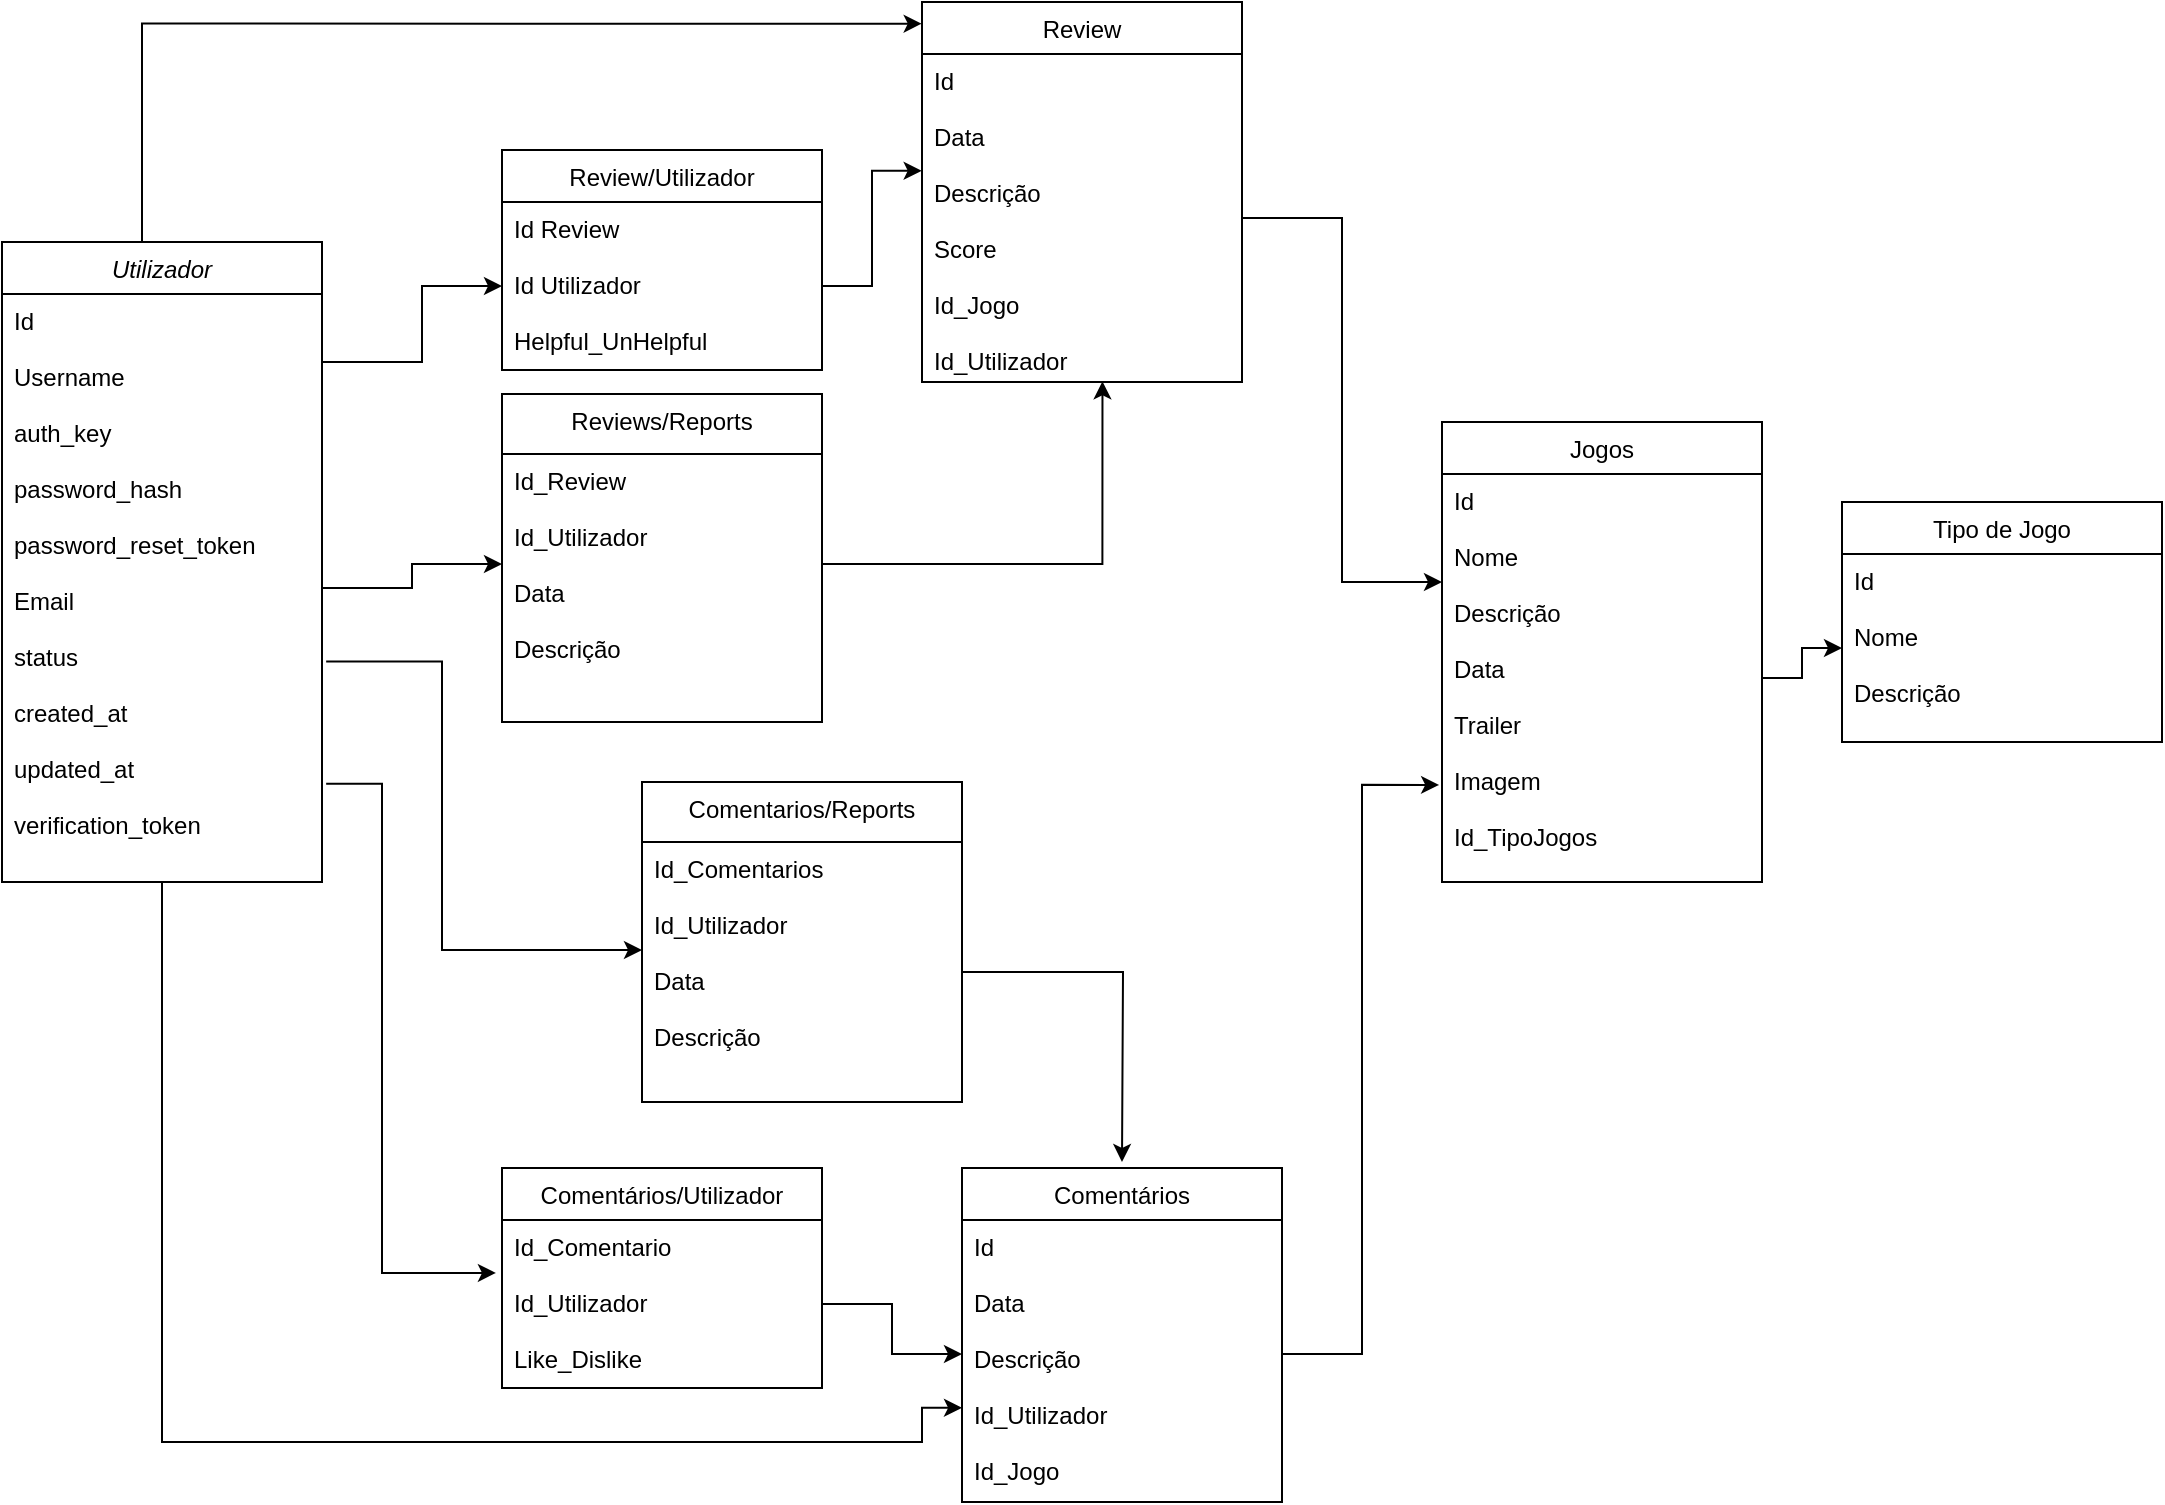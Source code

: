 <mxfile version="13.9.2" type="device"><diagram id="C5RBs43oDa-KdzZeNtuy" name="Page-1"><mxGraphModel dx="2500" dy="934" grid="1" gridSize="10" guides="1" tooltips="1" connect="1" arrows="1" fold="1" page="1" pageScale="1" pageWidth="827" pageHeight="1169" math="0" shadow="0"><root><mxCell id="WIyWlLk6GJQsqaUBKTNV-0"/><mxCell id="WIyWlLk6GJQsqaUBKTNV-1" parent="WIyWlLk6GJQsqaUBKTNV-0"/><mxCell id="RmHCdLVSZ6N67dFf5lBt-9" value="Review/Utilizador" style="swimlane;fontStyle=0;align=center;verticalAlign=top;childLayout=stackLayout;horizontal=1;startSize=26;horizontalStack=0;resizeParent=1;resizeLast=0;collapsible=1;marginBottom=0;rounded=0;shadow=0;strokeWidth=1;" parent="WIyWlLk6GJQsqaUBKTNV-1" vertex="1"><mxGeometry x="-540" y="194" width="160" height="110" as="geometry"><mxRectangle x="550" y="140" width="160" height="26" as="alternateBounds"/></mxGeometry></mxCell><mxCell id="RmHCdLVSZ6N67dFf5lBt-10" value="Id Review&#10;&#10;Id Utilizador&#10;&#10;Helpful_UnHelpful" style="text;align=left;verticalAlign=top;spacingLeft=4;spacingRight=4;overflow=hidden;rotatable=0;points=[[0,0.5],[1,0.5]];portConstraint=eastwest;rounded=0;shadow=0;html=0;" parent="RmHCdLVSZ6N67dFf5lBt-9" vertex="1"><mxGeometry y="26" width="160" height="84" as="geometry"/></mxCell><mxCell id="RmHCdLVSZ6N67dFf5lBt-0" value="Comentários" style="swimlane;fontStyle=0;align=center;verticalAlign=top;childLayout=stackLayout;horizontal=1;startSize=26;horizontalStack=0;resizeParent=1;resizeLast=0;collapsible=1;marginBottom=0;rounded=0;shadow=0;strokeWidth=1;" parent="WIyWlLk6GJQsqaUBKTNV-1" vertex="1"><mxGeometry x="-310" y="703" width="160" height="167" as="geometry"><mxRectangle x="550" y="140" width="160" height="26" as="alternateBounds"/></mxGeometry></mxCell><mxCell id="RmHCdLVSZ6N67dFf5lBt-1" value="Id&#10;&#10;Data&#10;&#10;Descrição&#10;&#10;Id_Utilizador&#10;&#10;Id_Jogo" style="text;align=left;verticalAlign=top;spacingLeft=4;spacingRight=4;overflow=hidden;rotatable=0;points=[[0,0.5],[1,0.5]];portConstraint=eastwest;rounded=0;shadow=0;html=0;" parent="RmHCdLVSZ6N67dFf5lBt-0" vertex="1"><mxGeometry y="26" width="160" height="134" as="geometry"/></mxCell><mxCell id="wj57gyJak-DKlQZNOoOy-6" style="edgeStyle=orthogonalEdgeStyle;rounded=0;orthogonalLoop=1;jettySize=auto;html=1;exitX=0.75;exitY=0;exitDx=0;exitDy=0;entryX=-0.001;entryY=0.057;entryDx=0;entryDy=0;entryPerimeter=0;" parent="WIyWlLk6GJQsqaUBKTNV-1" source="zkfFHV4jXpPFQw0GAbJ--0" target="zkfFHV4jXpPFQw0GAbJ--17" edge="1"><mxGeometry relative="1" as="geometry"><Array as="points"><mxPoint x="-720" y="240"/><mxPoint x="-720" y="131"/></Array></mxGeometry></mxCell><mxCell id="wj57gyJak-DKlQZNOoOy-12" style="edgeStyle=orthogonalEdgeStyle;rounded=0;orthogonalLoop=1;jettySize=auto;html=1;exitX=0.25;exitY=1;exitDx=0;exitDy=0;entryX=0;entryY=0.701;entryDx=0;entryDy=0;entryPerimeter=0;" parent="WIyWlLk6GJQsqaUBKTNV-1" source="zkfFHV4jXpPFQw0GAbJ--0" target="RmHCdLVSZ6N67dFf5lBt-1" edge="1"><mxGeometry relative="1" as="geometry"><Array as="points"><mxPoint x="-710" y="560"/><mxPoint x="-710" y="840"/><mxPoint x="-330" y="840"/></Array></mxGeometry></mxCell><mxCell id="zkfFHV4jXpPFQw0GAbJ--0" value="Utilizador" style="swimlane;fontStyle=2;align=center;verticalAlign=top;childLayout=stackLayout;horizontal=1;startSize=26;horizontalStack=0;resizeParent=1;resizeLast=0;collapsible=1;marginBottom=0;rounded=0;shadow=0;strokeWidth=1;" parent="WIyWlLk6GJQsqaUBKTNV-1" vertex="1"><mxGeometry x="-790" y="240" width="160" height="320" as="geometry"><mxRectangle x="230" y="140" width="160" height="26" as="alternateBounds"/></mxGeometry></mxCell><mxCell id="zkfFHV4jXpPFQw0GAbJ--1" value="Id&#10;&#10;Username&#10;&#10;auth_key&#10;&#10;password_hash&#10;&#10;password_reset_token&#10;&#10;Email&#10;&#10;status&#10;&#10;created_at&#10;&#10;updated_at&#10;&#10;verification_token" style="text;align=left;verticalAlign=top;spacingLeft=4;spacingRight=4;overflow=hidden;rotatable=0;points=[[0,0.5],[1,0.5]];portConstraint=eastwest;" parent="zkfFHV4jXpPFQw0GAbJ--0" vertex="1"><mxGeometry y="26" width="160" height="294" as="geometry"/></mxCell><mxCell id="1p2nMkTbhYFHHvYBpKgM-5" value="Jogos" style="swimlane;fontStyle=0;align=center;verticalAlign=top;childLayout=stackLayout;horizontal=1;startSize=26;horizontalStack=0;resizeParent=1;resizeLast=0;collapsible=1;marginBottom=0;rounded=0;shadow=0;strokeWidth=1;" parent="WIyWlLk6GJQsqaUBKTNV-1" vertex="1"><mxGeometry x="-70" y="330" width="160" height="230" as="geometry"><mxRectangle x="130" y="380" width="160" height="26" as="alternateBounds"/></mxGeometry></mxCell><mxCell id="1p2nMkTbhYFHHvYBpKgM-6" value="Id&#10;&#10;Nome&#10;&#10;Descrição&#10;&#10;Data&#10;&#10;Trailer&#10;&#10;Imagem&#10;&#10;Id_TipoJogos" style="text;align=left;verticalAlign=top;spacingLeft=4;spacingRight=4;overflow=hidden;rotatable=0;points=[[0,0.5],[1,0.5]];portConstraint=eastwest;" parent="1p2nMkTbhYFHHvYBpKgM-5" vertex="1"><mxGeometry y="26" width="160" height="204" as="geometry"/></mxCell><mxCell id="zkfFHV4jXpPFQw0GAbJ--6" value="Tipo de Jogo" style="swimlane;fontStyle=0;align=center;verticalAlign=top;childLayout=stackLayout;horizontal=1;startSize=26;horizontalStack=0;resizeParent=1;resizeLast=0;collapsible=1;marginBottom=0;rounded=0;shadow=0;strokeWidth=1;" parent="WIyWlLk6GJQsqaUBKTNV-1" vertex="1"><mxGeometry x="130" y="370" width="160" height="120" as="geometry"><mxRectangle x="130" y="380" width="160" height="26" as="alternateBounds"/></mxGeometry></mxCell><mxCell id="zkfFHV4jXpPFQw0GAbJ--7" value="Id&#10;&#10;Nome&#10;&#10;Descrição&#10;" style="text;align=left;verticalAlign=top;spacingLeft=4;spacingRight=4;overflow=hidden;rotatable=0;points=[[0,0.5],[1,0.5]];portConstraint=eastwest;" parent="zkfFHV4jXpPFQw0GAbJ--6" vertex="1"><mxGeometry y="26" width="160" height="94" as="geometry"/></mxCell><mxCell id="wj57gyJak-DKlQZNOoOy-4" style="edgeStyle=orthogonalEdgeStyle;rounded=0;orthogonalLoop=1;jettySize=auto;html=1;entryX=0;entryY=0.5;entryDx=0;entryDy=0;" parent="WIyWlLk6GJQsqaUBKTNV-1" source="zkfFHV4jXpPFQw0GAbJ--1" target="RmHCdLVSZ6N67dFf5lBt-10" edge="1"><mxGeometry relative="1" as="geometry"><Array as="points"><mxPoint x="-580" y="300"/><mxPoint x="-580" y="262"/></Array></mxGeometry></mxCell><mxCell id="wj57gyJak-DKlQZNOoOy-5" style="edgeStyle=orthogonalEdgeStyle;rounded=0;orthogonalLoop=1;jettySize=auto;html=1;entryX=-0.001;entryY=0.356;entryDx=0;entryDy=0;entryPerimeter=0;" parent="WIyWlLk6GJQsqaUBKTNV-1" source="RmHCdLVSZ6N67dFf5lBt-10" target="zkfFHV4jXpPFQw0GAbJ--22" edge="1"><mxGeometry relative="1" as="geometry"/></mxCell><mxCell id="wj57gyJak-DKlQZNOoOy-7" style="edgeStyle=orthogonalEdgeStyle;rounded=0;orthogonalLoop=1;jettySize=auto;html=1;entryX=-0.019;entryY=0.315;entryDx=0;entryDy=0;entryPerimeter=0;exitX=1.013;exitY=0.833;exitDx=0;exitDy=0;exitPerimeter=0;" parent="WIyWlLk6GJQsqaUBKTNV-1" source="zkfFHV4jXpPFQw0GAbJ--1" target="RmHCdLVSZ6N67dFf5lBt-15" edge="1"><mxGeometry relative="1" as="geometry"><Array as="points"><mxPoint x="-600" y="511"/><mxPoint x="-600" y="755"/></Array></mxGeometry></mxCell><mxCell id="wj57gyJak-DKlQZNOoOy-10" style="edgeStyle=orthogonalEdgeStyle;rounded=0;orthogonalLoop=1;jettySize=auto;html=1;entryX=0;entryY=0.5;entryDx=0;entryDy=0;" parent="WIyWlLk6GJQsqaUBKTNV-1" source="RmHCdLVSZ6N67dFf5lBt-15" target="RmHCdLVSZ6N67dFf5lBt-1" edge="1"><mxGeometry relative="1" as="geometry"/></mxCell><mxCell id="RmHCdLVSZ6N67dFf5lBt-14" value="Comentários/Utilizador" style="swimlane;fontStyle=0;align=center;verticalAlign=top;childLayout=stackLayout;horizontal=1;startSize=26;horizontalStack=0;resizeParent=1;resizeLast=0;collapsible=1;marginBottom=0;rounded=0;shadow=0;strokeWidth=1;" parent="WIyWlLk6GJQsqaUBKTNV-1" vertex="1"><mxGeometry x="-540" y="703" width="160" height="110" as="geometry"><mxRectangle x="550" y="140" width="160" height="26" as="alternateBounds"/></mxGeometry></mxCell><mxCell id="RmHCdLVSZ6N67dFf5lBt-15" value="Id_Comentario&#10;&#10;Id_Utilizador&#10;&#10;Like_Dislike" style="text;align=left;verticalAlign=top;spacingLeft=4;spacingRight=4;overflow=hidden;rotatable=0;points=[[0,0.5],[1,0.5]];portConstraint=eastwest;rounded=0;shadow=0;html=0;" parent="RmHCdLVSZ6N67dFf5lBt-14" vertex="1"><mxGeometry y="26" width="160" height="84" as="geometry"/></mxCell><mxCell id="wj57gyJak-DKlQZNOoOy-14" style="edgeStyle=orthogonalEdgeStyle;rounded=0;orthogonalLoop=1;jettySize=auto;html=1;" parent="WIyWlLk6GJQsqaUBKTNV-1" source="zkfFHV4jXpPFQw0GAbJ--22" edge="1"><mxGeometry relative="1" as="geometry"><mxPoint x="-70" y="410" as="targetPoint"/><Array as="points"><mxPoint x="-120" y="228"/><mxPoint x="-120" y="410"/></Array></mxGeometry></mxCell><mxCell id="RmHCdLVSZ6N67dFf5lBt-4" value="Reviews/Reports" style="swimlane;fontStyle=0;align=center;verticalAlign=top;childLayout=stackLayout;horizontal=1;startSize=30;horizontalStack=0;resizeParent=1;resizeLast=0;collapsible=1;marginBottom=0;rounded=0;shadow=0;strokeWidth=1;" parent="WIyWlLk6GJQsqaUBKTNV-1" vertex="1"><mxGeometry x="-540" y="316" width="160" height="164" as="geometry"><mxRectangle x="550" y="140" width="160" height="26" as="alternateBounds"/></mxGeometry></mxCell><mxCell id="RmHCdLVSZ6N67dFf5lBt-5" value="Id_Review&#10;&#10;Id_Utilizador&#10;&#10;Data&#10;&#10;Descrição&#10;&#10;" style="text;align=left;verticalAlign=top;spacingLeft=4;spacingRight=4;overflow=hidden;rotatable=0;points=[[0,0.5],[1,0.5]];portConstraint=eastwest;rounded=0;shadow=0;html=0;" parent="RmHCdLVSZ6N67dFf5lBt-4" vertex="1"><mxGeometry y="30" width="160" height="110" as="geometry"/></mxCell><mxCell id="zkfFHV4jXpPFQw0GAbJ--17" value="Review" style="swimlane;fontStyle=0;align=center;verticalAlign=top;childLayout=stackLayout;horizontal=1;startSize=26;horizontalStack=0;resizeParent=1;resizeLast=0;collapsible=1;marginBottom=0;rounded=0;shadow=0;strokeWidth=1;" parent="WIyWlLk6GJQsqaUBKTNV-1" vertex="1"><mxGeometry x="-330" y="120" width="160" height="190" as="geometry"><mxRectangle x="550" y="140" width="160" height="26" as="alternateBounds"/></mxGeometry></mxCell><mxCell id="zkfFHV4jXpPFQw0GAbJ--22" value="Id&#10;&#10;Data&#10;&#10;Descrição&#10;&#10;Score&#10;&#10;Id_Jogo&#10;&#10;Id_Utilizador" style="text;align=left;verticalAlign=top;spacingLeft=4;spacingRight=4;overflow=hidden;rotatable=0;points=[[0,0.5],[1,0.5]];portConstraint=eastwest;rounded=0;shadow=0;html=0;" parent="zkfFHV4jXpPFQw0GAbJ--17" vertex="1"><mxGeometry y="26" width="160" height="164" as="geometry"/></mxCell><mxCell id="wj57gyJak-DKlQZNOoOy-16" style="edgeStyle=orthogonalEdgeStyle;rounded=0;orthogonalLoop=1;jettySize=auto;html=1;entryX=-0.009;entryY=0.762;entryDx=0;entryDy=0;entryPerimeter=0;" parent="WIyWlLk6GJQsqaUBKTNV-1" source="RmHCdLVSZ6N67dFf5lBt-1" target="1p2nMkTbhYFHHvYBpKgM-6" edge="1"><mxGeometry relative="1" as="geometry"/></mxCell><mxCell id="wj57gyJak-DKlQZNOoOy-18" style="edgeStyle=orthogonalEdgeStyle;rounded=0;orthogonalLoop=1;jettySize=auto;html=1;" parent="WIyWlLk6GJQsqaUBKTNV-1" source="1p2nMkTbhYFHHvYBpKgM-6" target="zkfFHV4jXpPFQw0GAbJ--7" edge="1"><mxGeometry relative="1" as="geometry"/></mxCell><mxCell id="tcc1pqyHyU07lNAuJ8YP-0" style="edgeStyle=orthogonalEdgeStyle;rounded=0;orthogonalLoop=1;jettySize=auto;html=1;entryX=0;entryY=0.5;entryDx=0;entryDy=0;" parent="WIyWlLk6GJQsqaUBKTNV-1" source="zkfFHV4jXpPFQw0GAbJ--1" target="RmHCdLVSZ6N67dFf5lBt-5" edge="1"><mxGeometry relative="1" as="geometry"/></mxCell><mxCell id="tcc1pqyHyU07lNAuJ8YP-1" value="Comentarios/Reports" style="swimlane;fontStyle=0;align=center;verticalAlign=top;childLayout=stackLayout;horizontal=1;startSize=30;horizontalStack=0;resizeParent=1;resizeLast=0;collapsible=1;marginBottom=0;rounded=0;shadow=0;strokeWidth=1;" parent="WIyWlLk6GJQsqaUBKTNV-1" vertex="1"><mxGeometry x="-470" y="510" width="160" height="160" as="geometry"><mxRectangle x="550" y="140" width="160" height="26" as="alternateBounds"/></mxGeometry></mxCell><mxCell id="tcc1pqyHyU07lNAuJ8YP-2" value="Id_Comentarios&#10;&#10;Id_Utilizador&#10;&#10;Data&#10;&#10;Descrição&#10;&#10;" style="text;align=left;verticalAlign=top;spacingLeft=4;spacingRight=4;overflow=hidden;rotatable=0;points=[[0,0.5],[1,0.5]];portConstraint=eastwest;rounded=0;shadow=0;html=0;" parent="tcc1pqyHyU07lNAuJ8YP-1" vertex="1"><mxGeometry y="30" width="160" height="130" as="geometry"/></mxCell><mxCell id="tcc1pqyHyU07lNAuJ8YP-3" style="edgeStyle=orthogonalEdgeStyle;rounded=0;orthogonalLoop=1;jettySize=auto;html=1;exitX=1.013;exitY=0.625;exitDx=0;exitDy=0;exitPerimeter=0;" parent="WIyWlLk6GJQsqaUBKTNV-1" source="zkfFHV4jXpPFQw0GAbJ--1" edge="1"><mxGeometry relative="1" as="geometry"><mxPoint x="-470" y="594" as="targetPoint"/><Array as="points"><mxPoint x="-570" y="450"/><mxPoint x="-570" y="594"/></Array></mxGeometry></mxCell><mxCell id="tcc1pqyHyU07lNAuJ8YP-4" style="edgeStyle=orthogonalEdgeStyle;rounded=0;orthogonalLoop=1;jettySize=auto;html=1;entryX=0.564;entryY=0.998;entryDx=0;entryDy=0;entryPerimeter=0;" parent="WIyWlLk6GJQsqaUBKTNV-1" source="RmHCdLVSZ6N67dFf5lBt-5" target="zkfFHV4jXpPFQw0GAbJ--22" edge="1"><mxGeometry relative="1" as="geometry"/></mxCell><mxCell id="tcc1pqyHyU07lNAuJ8YP-5" style="edgeStyle=orthogonalEdgeStyle;rounded=0;orthogonalLoop=1;jettySize=auto;html=1;" parent="WIyWlLk6GJQsqaUBKTNV-1" source="tcc1pqyHyU07lNAuJ8YP-2" edge="1"><mxGeometry relative="1" as="geometry"><mxPoint x="-230" y="700" as="targetPoint"/></mxGeometry></mxCell></root></mxGraphModel></diagram></mxfile>